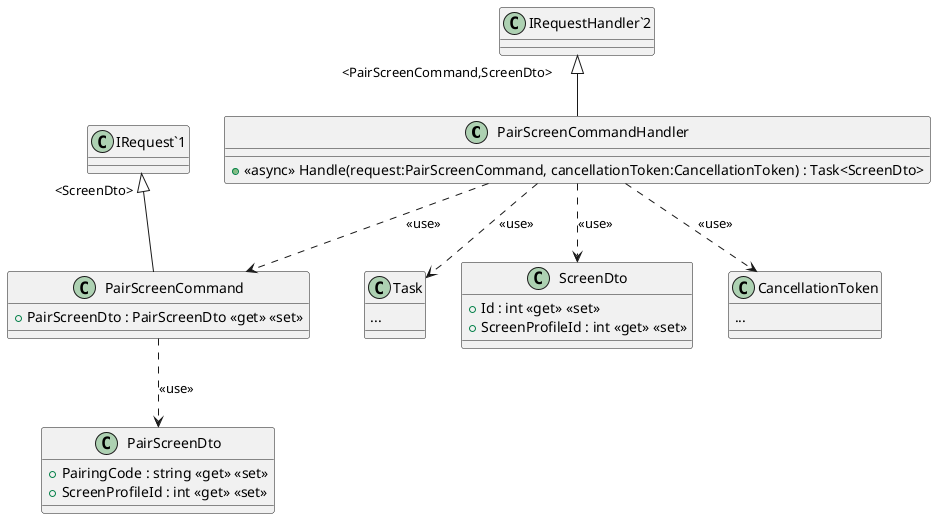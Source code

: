 @startuml
class PairScreenCommandHandler {
    + <<async>> Handle(request:PairScreenCommand, cancellationToken:CancellationToken) : Task<ScreenDto>
}
"IRequestHandler`2" "<PairScreenCommand,ScreenDto>" <|-- PairScreenCommandHandler
class Task {
...
}
PairScreenCommandHandler ..> Task: <<use>>
PairScreenCommandHandler ..> ScreenDto: <<use>>
class ScreenDto {
    + Id : int <<get>> <<set>>
    + ScreenProfileId : int <<get>> <<set>>
}
class CancellationToken {
...
}
PairScreenCommandHandler ..> CancellationToken: <<use>>
PairScreenCommandHandler ..> PairScreenCommand: <<use>>
class PairScreenCommand {
    + PairScreenDto : PairScreenDto <<get>> <<set>>
}
"IRequest`1" "<ScreenDto>" <|-- PairScreenCommand
PairScreenCommand ..> PairScreenDto: <<use>>
class PairScreenDto {
    + PairingCode : string <<get>> <<set>>
    + ScreenProfileId : int <<get>> <<set>>
}
@enduml